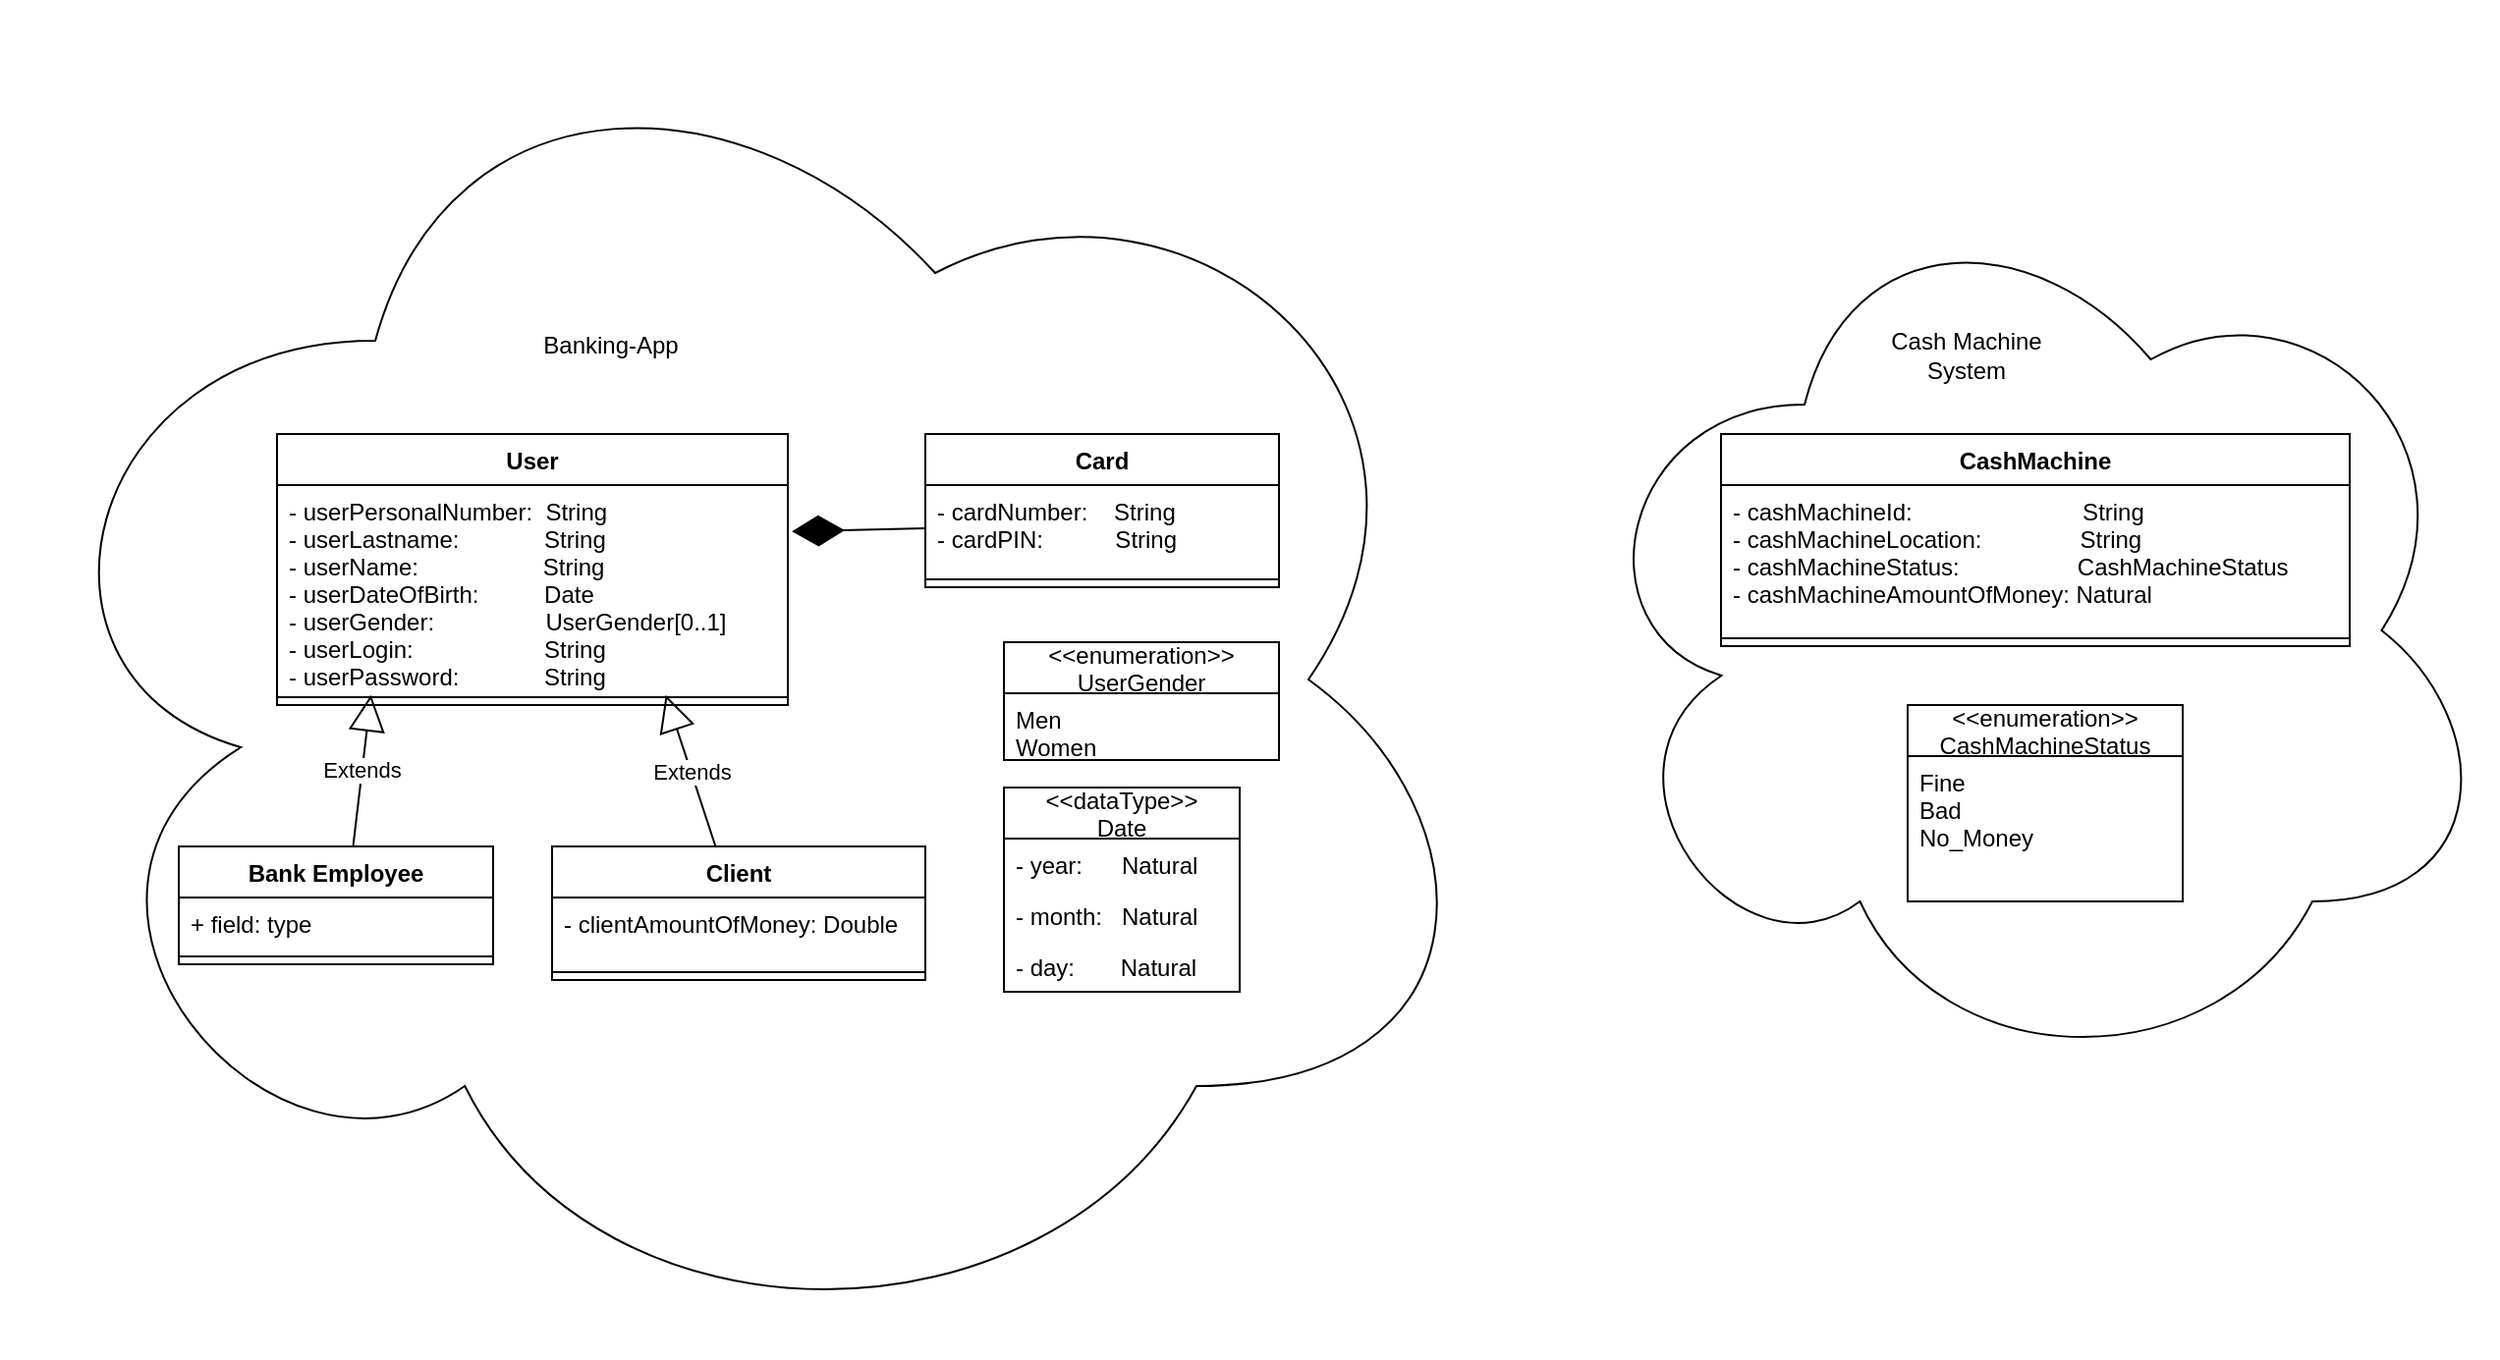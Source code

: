 <mxfile version="20.5.3" type="device"><diagram id="N_JSzbsqDlWONEAcsUn7" name="Page-1"><mxGraphModel dx="886" dy="1595" grid="1" gridSize="10" guides="1" tooltips="1" connect="1" arrows="1" fold="1" page="1" pageScale="1" pageWidth="850" pageHeight="1100" math="0" shadow="0"><root><mxCell id="0"/><mxCell id="1" parent="0"/><mxCell id="tdOuwj9vurERw3tTX1oL-8" value="" style="ellipse;shape=cloud;whiteSpace=wrap;html=1;" vertex="1" parent="1"><mxGeometry x="950" y="-70" width="470" height="460" as="geometry"/></mxCell><mxCell id="tdOuwj9vurERw3tTX1oL-6" value="" style="ellipse;shape=cloud;whiteSpace=wrap;html=1;" vertex="1" parent="1"><mxGeometry x="150" y="-160" width="760" height="690" as="geometry"/></mxCell><mxCell id="3YPB2ahdYbDr4Qa8wXvw-1" value="User" style="swimlane;fontStyle=1;align=center;verticalAlign=top;childLayout=stackLayout;horizontal=1;startSize=26;horizontalStack=0;resizeParent=1;resizeParentMax=0;resizeLast=0;collapsible=1;marginBottom=0;" parent="1" vertex="1"><mxGeometry x="290" y="60" width="260" height="138" as="geometry"/></mxCell><mxCell id="3YPB2ahdYbDr4Qa8wXvw-2" value="- userPersonalNumber:  String&#10;- userLastname:             String&#10;- userName:                   String&#10;- userDateOfBirth:          Date&#10;- userGender:                 UserGender[0..1]&#10;- userLogin:                    String&#10;- userPassword:             String" style="text;strokeColor=none;fillColor=none;align=left;verticalAlign=top;spacingLeft=4;spacingRight=4;overflow=hidden;rotatable=0;points=[[0,0.5],[1,0.5]];portConstraint=eastwest;" parent="3YPB2ahdYbDr4Qa8wXvw-1" vertex="1"><mxGeometry y="26" width="260" height="104" as="geometry"/></mxCell><mxCell id="3YPB2ahdYbDr4Qa8wXvw-3" value="" style="line;strokeWidth=1;fillColor=none;align=left;verticalAlign=middle;spacingTop=-1;spacingLeft=3;spacingRight=3;rotatable=0;labelPosition=right;points=[];portConstraint=eastwest;strokeColor=inherit;" parent="3YPB2ahdYbDr4Qa8wXvw-1" vertex="1"><mxGeometry y="130" width="260" height="8" as="geometry"/></mxCell><mxCell id="3YPB2ahdYbDr4Qa8wXvw-5" value="Bank Employee" style="swimlane;fontStyle=1;align=center;verticalAlign=top;childLayout=stackLayout;horizontal=1;startSize=26;horizontalStack=0;resizeParent=1;resizeParentMax=0;resizeLast=0;collapsible=1;marginBottom=0;" parent="1" vertex="1"><mxGeometry x="240" y="270" width="160" height="60" as="geometry"/></mxCell><mxCell id="3YPB2ahdYbDr4Qa8wXvw-6" value="+ field: type" style="text;strokeColor=none;fillColor=none;align=left;verticalAlign=top;spacingLeft=4;spacingRight=4;overflow=hidden;rotatable=0;points=[[0,0.5],[1,0.5]];portConstraint=eastwest;" parent="3YPB2ahdYbDr4Qa8wXvw-5" vertex="1"><mxGeometry y="26" width="160" height="26" as="geometry"/></mxCell><mxCell id="3YPB2ahdYbDr4Qa8wXvw-7" value="" style="line;strokeWidth=1;fillColor=none;align=left;verticalAlign=middle;spacingTop=-1;spacingLeft=3;spacingRight=3;rotatable=0;labelPosition=right;points=[];portConstraint=eastwest;strokeColor=inherit;" parent="3YPB2ahdYbDr4Qa8wXvw-5" vertex="1"><mxGeometry y="52" width="160" height="8" as="geometry"/></mxCell><mxCell id="3YPB2ahdYbDr4Qa8wXvw-66" value="&lt;&lt;enumeration&gt;&gt;&#10;UserGender" style="swimlane;fontStyle=0;childLayout=stackLayout;horizontal=1;startSize=26;fillColor=none;horizontalStack=0;resizeParent=1;resizeParentMax=0;resizeLast=0;collapsible=1;marginBottom=0;" parent="1" vertex="1"><mxGeometry x="660" y="166.0" width="140" height="60" as="geometry"/></mxCell><mxCell id="3YPB2ahdYbDr4Qa8wXvw-67" value="Men&#10;Women" style="text;strokeColor=none;fillColor=none;align=left;verticalAlign=top;spacingLeft=4;spacingRight=4;overflow=hidden;rotatable=0;points=[[0,0.5],[1,0.5]];portConstraint=eastwest;" parent="3YPB2ahdYbDr4Qa8wXvw-66" vertex="1"><mxGeometry y="26" width="140" height="34" as="geometry"/></mxCell><mxCell id="3YPB2ahdYbDr4Qa8wXvw-127" value="&lt;&lt;dataType&gt;&gt;&#10;Date" style="swimlane;fontStyle=0;childLayout=stackLayout;horizontal=1;startSize=26;fillColor=none;horizontalStack=0;resizeParent=1;resizeParentMax=0;resizeLast=0;collapsible=1;marginBottom=0;" parent="1" vertex="1"><mxGeometry x="660" y="240" width="120" height="104" as="geometry"/></mxCell><mxCell id="3YPB2ahdYbDr4Qa8wXvw-128" value="- year:      Natural" style="text;strokeColor=none;fillColor=none;align=left;verticalAlign=top;spacingLeft=4;spacingRight=4;overflow=hidden;rotatable=0;points=[[0,0.5],[1,0.5]];portConstraint=eastwest;" parent="3YPB2ahdYbDr4Qa8wXvw-127" vertex="1"><mxGeometry y="26" width="120" height="26" as="geometry"/></mxCell><mxCell id="3YPB2ahdYbDr4Qa8wXvw-129" value="- month:   Natural" style="text;strokeColor=none;fillColor=none;align=left;verticalAlign=top;spacingLeft=4;spacingRight=4;overflow=hidden;rotatable=0;points=[[0,0.5],[1,0.5]];portConstraint=eastwest;" parent="3YPB2ahdYbDr4Qa8wXvw-127" vertex="1"><mxGeometry y="52" width="120" height="26" as="geometry"/></mxCell><mxCell id="3YPB2ahdYbDr4Qa8wXvw-130" value="- day:       Natural" style="text;strokeColor=none;fillColor=none;align=left;verticalAlign=top;spacingLeft=4;spacingRight=4;overflow=hidden;rotatable=0;points=[[0,0.5],[1,0.5]];portConstraint=eastwest;" parent="3YPB2ahdYbDr4Qa8wXvw-127" vertex="1"><mxGeometry y="78" width="120" height="26" as="geometry"/></mxCell><mxCell id="3YPB2ahdYbDr4Qa8wXvw-135" value="Extends" style="endArrow=block;endSize=16;endFill=0;html=1;rounded=0;entryX=0.184;entryY=0.363;entryDx=0;entryDy=0;entryPerimeter=0;exitX=0.555;exitY=-0.009;exitDx=0;exitDy=0;exitPerimeter=0;" parent="1" source="3YPB2ahdYbDr4Qa8wXvw-5" target="3YPB2ahdYbDr4Qa8wXvw-3" edge="1"><mxGeometry width="160" relative="1" as="geometry"><mxPoint x="350" y="270" as="sourcePoint"/><mxPoint x="350" y="200" as="targetPoint"/></mxGeometry></mxCell><mxCell id="3YPB2ahdYbDr4Qa8wXvw-137" value="Client" style="swimlane;fontStyle=1;align=center;verticalAlign=top;childLayout=stackLayout;horizontal=1;startSize=26;horizontalStack=0;resizeParent=1;resizeParentMax=0;resizeLast=0;collapsible=1;marginBottom=0;" parent="1" vertex="1"><mxGeometry x="430" y="270" width="190" height="68" as="geometry"/></mxCell><mxCell id="3YPB2ahdYbDr4Qa8wXvw-138" value="- clientAmountOfMoney: Double" style="text;strokeColor=none;fillColor=none;align=left;verticalAlign=top;spacingLeft=4;spacingRight=4;overflow=hidden;rotatable=0;points=[[0,0.5],[1,0.5]];portConstraint=eastwest;" parent="3YPB2ahdYbDr4Qa8wXvw-137" vertex="1"><mxGeometry y="26" width="190" height="34" as="geometry"/></mxCell><mxCell id="3YPB2ahdYbDr4Qa8wXvw-139" value="" style="line;strokeWidth=1;fillColor=none;align=left;verticalAlign=middle;spacingTop=-1;spacingLeft=3;spacingRight=3;rotatable=0;labelPosition=right;points=[];portConstraint=eastwest;strokeColor=inherit;" parent="3YPB2ahdYbDr4Qa8wXvw-137" vertex="1"><mxGeometry y="60" width="190" height="8" as="geometry"/></mxCell><mxCell id="3YPB2ahdYbDr4Qa8wXvw-140" value="Extends" style="endArrow=block;endSize=16;endFill=0;html=1;rounded=0;entryX=0.761;entryY=0.363;entryDx=0;entryDy=0;entryPerimeter=0;exitX=0.438;exitY=0;exitDx=0;exitDy=0;exitPerimeter=0;" parent="1" source="3YPB2ahdYbDr4Qa8wXvw-137" target="3YPB2ahdYbDr4Qa8wXvw-3" edge="1"><mxGeometry width="160" relative="1" as="geometry"><mxPoint x="338.8" y="279.46" as="sourcePoint"/><mxPoint x="347.84" y="202.904" as="targetPoint"/></mxGeometry></mxCell><mxCell id="tdOuwj9vurERw3tTX1oL-1" value="Card" style="swimlane;fontStyle=1;align=center;verticalAlign=top;childLayout=stackLayout;horizontal=1;startSize=26;horizontalStack=0;resizeParent=1;resizeParentMax=0;resizeLast=0;collapsible=1;marginBottom=0;" vertex="1" parent="1"><mxGeometry x="620" y="60" width="180" height="78" as="geometry"/></mxCell><mxCell id="tdOuwj9vurERw3tTX1oL-2" value="- cardNumber:    String&#10;- cardPIN:           String&#10;" style="text;strokeColor=none;fillColor=none;align=left;verticalAlign=top;spacingLeft=4;spacingRight=4;overflow=hidden;rotatable=0;points=[[0,0.5],[1,0.5]];portConstraint=eastwest;" vertex="1" parent="tdOuwj9vurERw3tTX1oL-1"><mxGeometry y="26" width="180" height="44" as="geometry"/></mxCell><mxCell id="tdOuwj9vurERw3tTX1oL-3" value="" style="line;strokeWidth=1;fillColor=none;align=left;verticalAlign=middle;spacingTop=-1;spacingLeft=3;spacingRight=3;rotatable=0;labelPosition=right;points=[];portConstraint=eastwest;strokeColor=inherit;" vertex="1" parent="tdOuwj9vurERw3tTX1oL-1"><mxGeometry y="70" width="180" height="8" as="geometry"/></mxCell><mxCell id="tdOuwj9vurERw3tTX1oL-5" value="" style="endArrow=diamondThin;endFill=1;endSize=24;html=1;rounded=0;entryX=1.008;entryY=0.227;entryDx=0;entryDy=0;entryPerimeter=0;exitX=0;exitY=0.5;exitDx=0;exitDy=0;" edge="1" parent="1" source="tdOuwj9vurERw3tTX1oL-2" target="3YPB2ahdYbDr4Qa8wXvw-2"><mxGeometry width="160" relative="1" as="geometry"><mxPoint x="440" y="130" as="sourcePoint"/><mxPoint x="600" y="130" as="targetPoint"/></mxGeometry></mxCell><mxCell id="tdOuwj9vurERw3tTX1oL-7" value="Banking-App" style="text;html=1;strokeColor=none;fillColor=none;align=center;verticalAlign=middle;whiteSpace=wrap;rounded=0;" vertex="1" parent="1"><mxGeometry x="420" width="80" height="30" as="geometry"/></mxCell><mxCell id="tdOuwj9vurERw3tTX1oL-9" value="CashMachine" style="swimlane;fontStyle=1;align=center;verticalAlign=top;childLayout=stackLayout;horizontal=1;startSize=26;horizontalStack=0;resizeParent=1;resizeParentMax=0;resizeLast=0;collapsible=1;marginBottom=0;" vertex="1" parent="1"><mxGeometry x="1025" y="60" width="320" height="108" as="geometry"/></mxCell><mxCell id="tdOuwj9vurERw3tTX1oL-10" value="- cashMachineId:                          String&#10;- cashMachineLocation:               String&#10;- cashMachineStatus:                  CashMachineStatus&#10;- cashMachineAmountOfMoney: Natural&#10;" style="text;strokeColor=none;fillColor=none;align=left;verticalAlign=top;spacingLeft=4;spacingRight=4;overflow=hidden;rotatable=0;points=[[0,0.5],[1,0.5]];portConstraint=eastwest;" vertex="1" parent="tdOuwj9vurERw3tTX1oL-9"><mxGeometry y="26" width="320" height="74" as="geometry"/></mxCell><mxCell id="tdOuwj9vurERw3tTX1oL-11" value="" style="line;strokeWidth=1;fillColor=none;align=left;verticalAlign=middle;spacingTop=-1;spacingLeft=3;spacingRight=3;rotatable=0;labelPosition=right;points=[];portConstraint=eastwest;strokeColor=inherit;" vertex="1" parent="tdOuwj9vurERw3tTX1oL-9"><mxGeometry y="100" width="320" height="8" as="geometry"/></mxCell><mxCell id="tdOuwj9vurERw3tTX1oL-13" value="&lt;&lt;enumeration&gt;&gt;&#10;CashMachineStatus" style="swimlane;fontStyle=0;childLayout=stackLayout;horizontal=1;startSize=26;fillColor=none;horizontalStack=0;resizeParent=1;resizeParentMax=0;resizeLast=0;collapsible=1;marginBottom=0;" vertex="1" parent="1"><mxGeometry x="1120" y="198.0" width="140" height="100" as="geometry"/></mxCell><mxCell id="tdOuwj9vurERw3tTX1oL-14" value="Fine&#10;Bad&#10;No_Money" style="text;strokeColor=none;fillColor=none;align=left;verticalAlign=top;spacingLeft=4;spacingRight=4;overflow=hidden;rotatable=0;points=[[0,0.5],[1,0.5]];portConstraint=eastwest;" vertex="1" parent="tdOuwj9vurERw3tTX1oL-13"><mxGeometry y="26" width="140" height="74" as="geometry"/></mxCell><mxCell id="tdOuwj9vurERw3tTX1oL-15" value="Cash Machine System" style="text;html=1;strokeColor=none;fillColor=none;align=center;verticalAlign=middle;whiteSpace=wrap;rounded=0;" vertex="1" parent="1"><mxGeometry x="1100" y="-10" width="100" height="60" as="geometry"/></mxCell></root></mxGraphModel></diagram></mxfile>